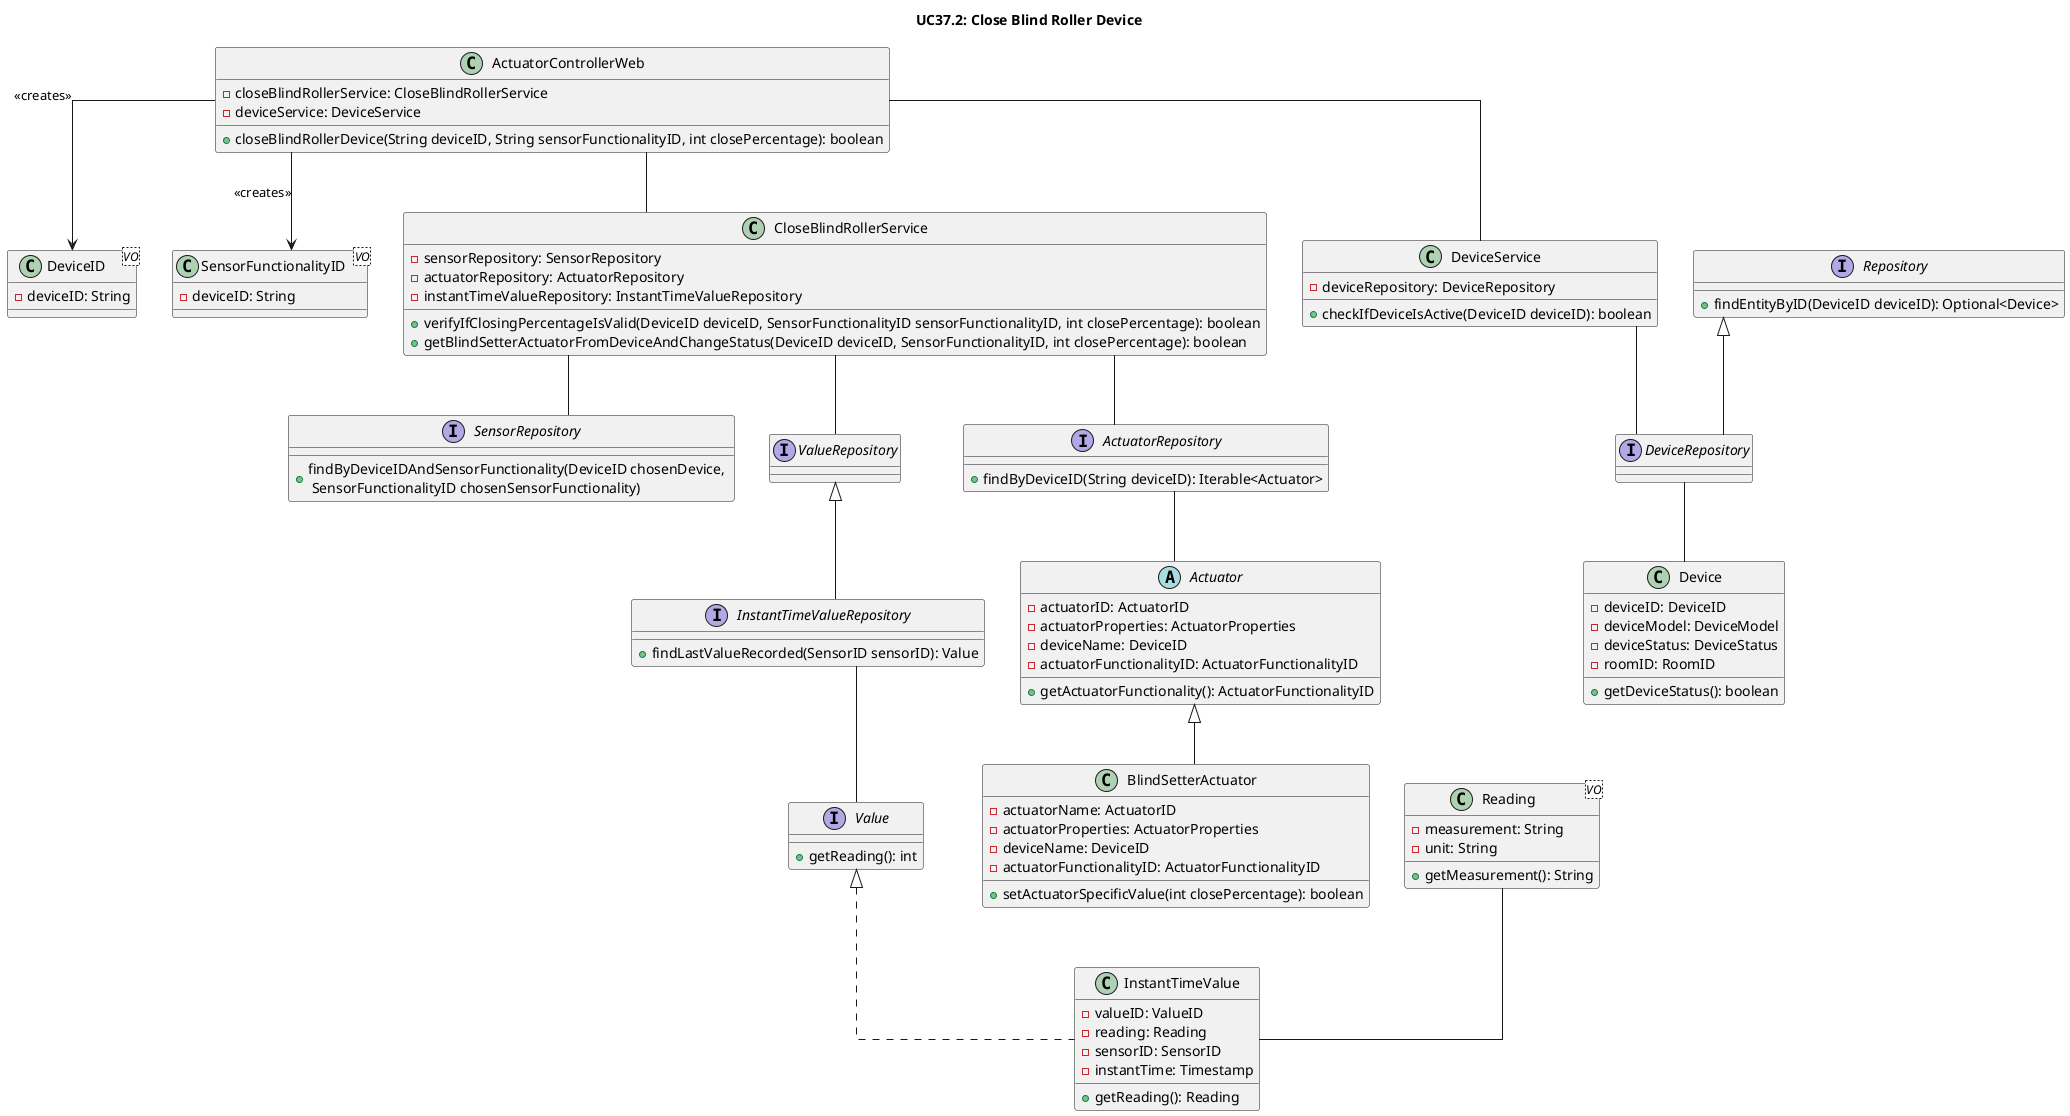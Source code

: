 @startuml
'https://plantuml.com/class-diagram
skinparam linetype ortho

title UC37.2: Close Blind Roller Device

class ActuatorControllerWeb{
    -closeBlindRollerService: CloseBlindRollerService
    -deviceService: DeviceService
    +closeBlindRollerDevice(String deviceID, String sensorFunctionalityID, int closePercentage): boolean
}

class DeviceID <VO> {
    -deviceID: String
}

class SensorFunctionalityID <VO> {
    -deviceID: String
}

class CloseBlindRollerService{
    - sensorRepository: SensorRepository
    - actuatorRepository: ActuatorRepository
    - instantTimeValueRepository: InstantTimeValueRepository
    +verifyIfClosingPercentageIsValid(DeviceID deviceID, SensorFunctionalityID sensorFunctionalityID, int closePercentage): boolean
    +getBlindSetterActuatorFromDeviceAndChangeStatus(DeviceID deviceID, SensorFunctionalityID, int closePercentage): boolean
}

class DeviceService{
    - deviceRepository: DeviceRepository
    + checkIfDeviceIsActive(DeviceID deviceID): boolean
}

interface Repository{
    +findEntityByID(DeviceID deviceID): Optional<Device>
}

interface DeviceRepository extends Repository{
}

class Device {
    -deviceID: DeviceID
    -deviceModel: DeviceModel
    -deviceStatus: DeviceStatus
    -roomID: RoomID
    +getDeviceStatus(): boolean
}

interface SensorRepository{
    +findByDeviceIDAndSensorFunctionality(DeviceID chosenDevice, \n SensorFunctionalityID chosenSensorFunctionality)
}

interface ValueRepository{
}

interface InstantTimeValueRepository extends ValueRepository{
    +findLastValueRecorded(SensorID sensorID): Value
}

interface Value {
    +getReading(): int
}

class InstantTimeValue implements Value {
    -valueID: ValueID
    -reading: Reading
    -sensorID: SensorID
    -instantTime: Timestamp
    +getReading(): Reading
}

class Reading <VO>{
    -measurement: String
    -unit: String
    +getMeasurement(): String
}

interface ActuatorRepository{
    +findByDeviceID(String deviceID): Iterable<Actuator>
}

abstract class Actuator {
     -actuatorID: ActuatorID
     -actuatorProperties: ActuatorProperties
     -deviceName: DeviceID
     -actuatorFunctionalityID: ActuatorFunctionalityID
     +getActuatorFunctionality(): ActuatorFunctionalityID
    }

class BlindSetterActuator extends Actuator{
    - actuatorName: ActuatorID
    - actuatorProperties: ActuatorProperties
    - deviceName: DeviceID
    - actuatorFunctionalityID: ActuatorFunctionalityID
    +setActuatorSpecificValue(int closePercentage): boolean
}

ActuatorControllerWeb -- DeviceService
ActuatorControllerWeb --> SensorFunctionalityID: <<creates>>
ActuatorControllerWeb --> DeviceID: <<creates>>
ActuatorControllerWeb -- CloseBlindRollerService
DeviceService -- DeviceRepository
CloseBlindRollerService -- SensorRepository
CloseBlindRollerService -- ActuatorRepository
CloseBlindRollerService -- ValueRepository
ActuatorRepository -- Actuator
DeviceRepository -- Device
InstantTimeValueRepository -- Value
Reading -- InstantTimeValue

@enduml